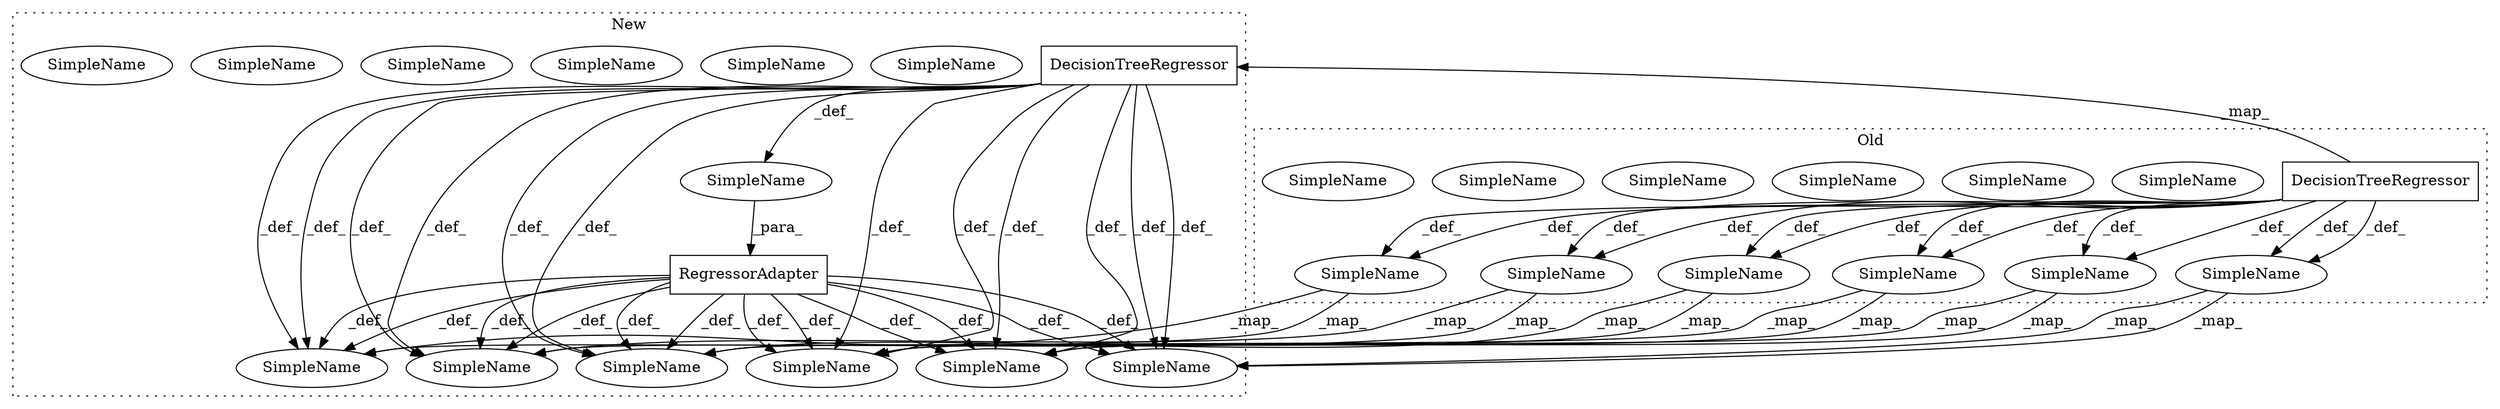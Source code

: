 digraph G {
subgraph cluster0 {
1 [label="DecisionTreeRegressor" a="32" s="1285" l="23" shape="box"];
4 [label="SimpleName" a="42" s="1004" l="6" shape="ellipse"];
7 [label="SimpleName" a="42" s="1004" l="6" shape="ellipse"];
8 [label="SimpleName" a="42" s="1724" l="5" shape="ellipse"];
11 [label="SimpleName" a="42" s="1724" l="5" shape="ellipse"];
12 [label="SimpleName" a="42" s="1797" l="2" shape="ellipse"];
15 [label="SimpleName" a="42" s="1797" l="2" shape="ellipse"];
16 [label="SimpleName" a="42" s="1407" l="5" shape="ellipse"];
19 [label="SimpleName" a="42" s="1407" l="5" shape="ellipse"];
21 [label="SimpleName" a="42" s="1620" l="15" shape="ellipse"];
24 [label="SimpleName" a="42" s="1620" l="15" shape="ellipse"];
25 [label="SimpleName" a="42" s="1534" l="10" shape="ellipse"];
28 [label="SimpleName" a="42" s="1534" l="10" shape="ellipse"];
label = "Old";
style="dotted";
}
subgraph cluster1 {
2 [label="DecisionTreeRegressor" a="32" s="1382" l="23" shape="box"];
3 [label="RegressorAdapter" a="32" s="1365,1405" l="17,1" shape="box"];
5 [label="SimpleName" a="42" s="1048" l="6" shape="ellipse"];
6 [label="SimpleName" a="42" s="1048" l="6" shape="ellipse"];
9 [label="SimpleName" a="42" s="1822" l="5" shape="ellipse"];
10 [label="SimpleName" a="42" s="1822" l="5" shape="ellipse"];
13 [label="SimpleName" a="42" s="1895" l="2" shape="ellipse"];
14 [label="SimpleName" a="42" s="1895" l="2" shape="ellipse"];
17 [label="SimpleName" a="42" s="1505" l="5" shape="ellipse"];
18 [label="SimpleName" a="42" s="1505" l="5" shape="ellipse"];
20 [label="SimpleName" a="42" s="" l="" shape="ellipse"];
22 [label="SimpleName" a="42" s="1718" l="15" shape="ellipse"];
23 [label="SimpleName" a="42" s="1718" l="15" shape="ellipse"];
26 [label="SimpleName" a="42" s="1632" l="10" shape="ellipse"];
27 [label="SimpleName" a="42" s="1632" l="10" shape="ellipse"];
label = "New";
style="dotted";
}
1 -> 15 [label="_def_"];
1 -> 7 [label="_def_"];
1 -> 7 [label="_def_"];
1 -> 11 [label="_def_"];
1 -> 11 [label="_def_"];
1 -> 19 [label="_def_"];
1 -> 28 [label="_def_"];
1 -> 28 [label="_def_"];
1 -> 24 [label="_def_"];
1 -> 24 [label="_def_"];
1 -> 19 [label="_def_"];
1 -> 15 [label="_def_"];
1 -> 2 [label="_map_"];
2 -> 20 [label="_def_"];
2 -> 14 [label="_def_"];
2 -> 10 [label="_def_"];
2 -> 18 [label="_def_"];
2 -> 14 [label="_def_"];
2 -> 23 [label="_def_"];
2 -> 27 [label="_def_"];
2 -> 6 [label="_def_"];
2 -> 6 [label="_def_"];
2 -> 23 [label="_def_"];
2 -> 10 [label="_def_"];
2 -> 18 [label="_def_"];
2 -> 27 [label="_def_"];
3 -> 18 [label="_def_"];
3 -> 23 [label="_def_"];
3 -> 14 [label="_def_"];
3 -> 23 [label="_def_"];
3 -> 27 [label="_def_"];
3 -> 10 [label="_def_"];
3 -> 6 [label="_def_"];
3 -> 18 [label="_def_"];
3 -> 27 [label="_def_"];
3 -> 10 [label="_def_"];
3 -> 14 [label="_def_"];
3 -> 6 [label="_def_"];
7 -> 6 [label="_map_"];
7 -> 6 [label="_map_"];
11 -> 10 [label="_map_"];
11 -> 10 [label="_map_"];
15 -> 14 [label="_map_"];
15 -> 14 [label="_map_"];
19 -> 18 [label="_map_"];
19 -> 18 [label="_map_"];
20 -> 3 [label="_para_"];
24 -> 23 [label="_map_"];
24 -> 23 [label="_map_"];
28 -> 27 [label="_map_"];
28 -> 27 [label="_map_"];
}